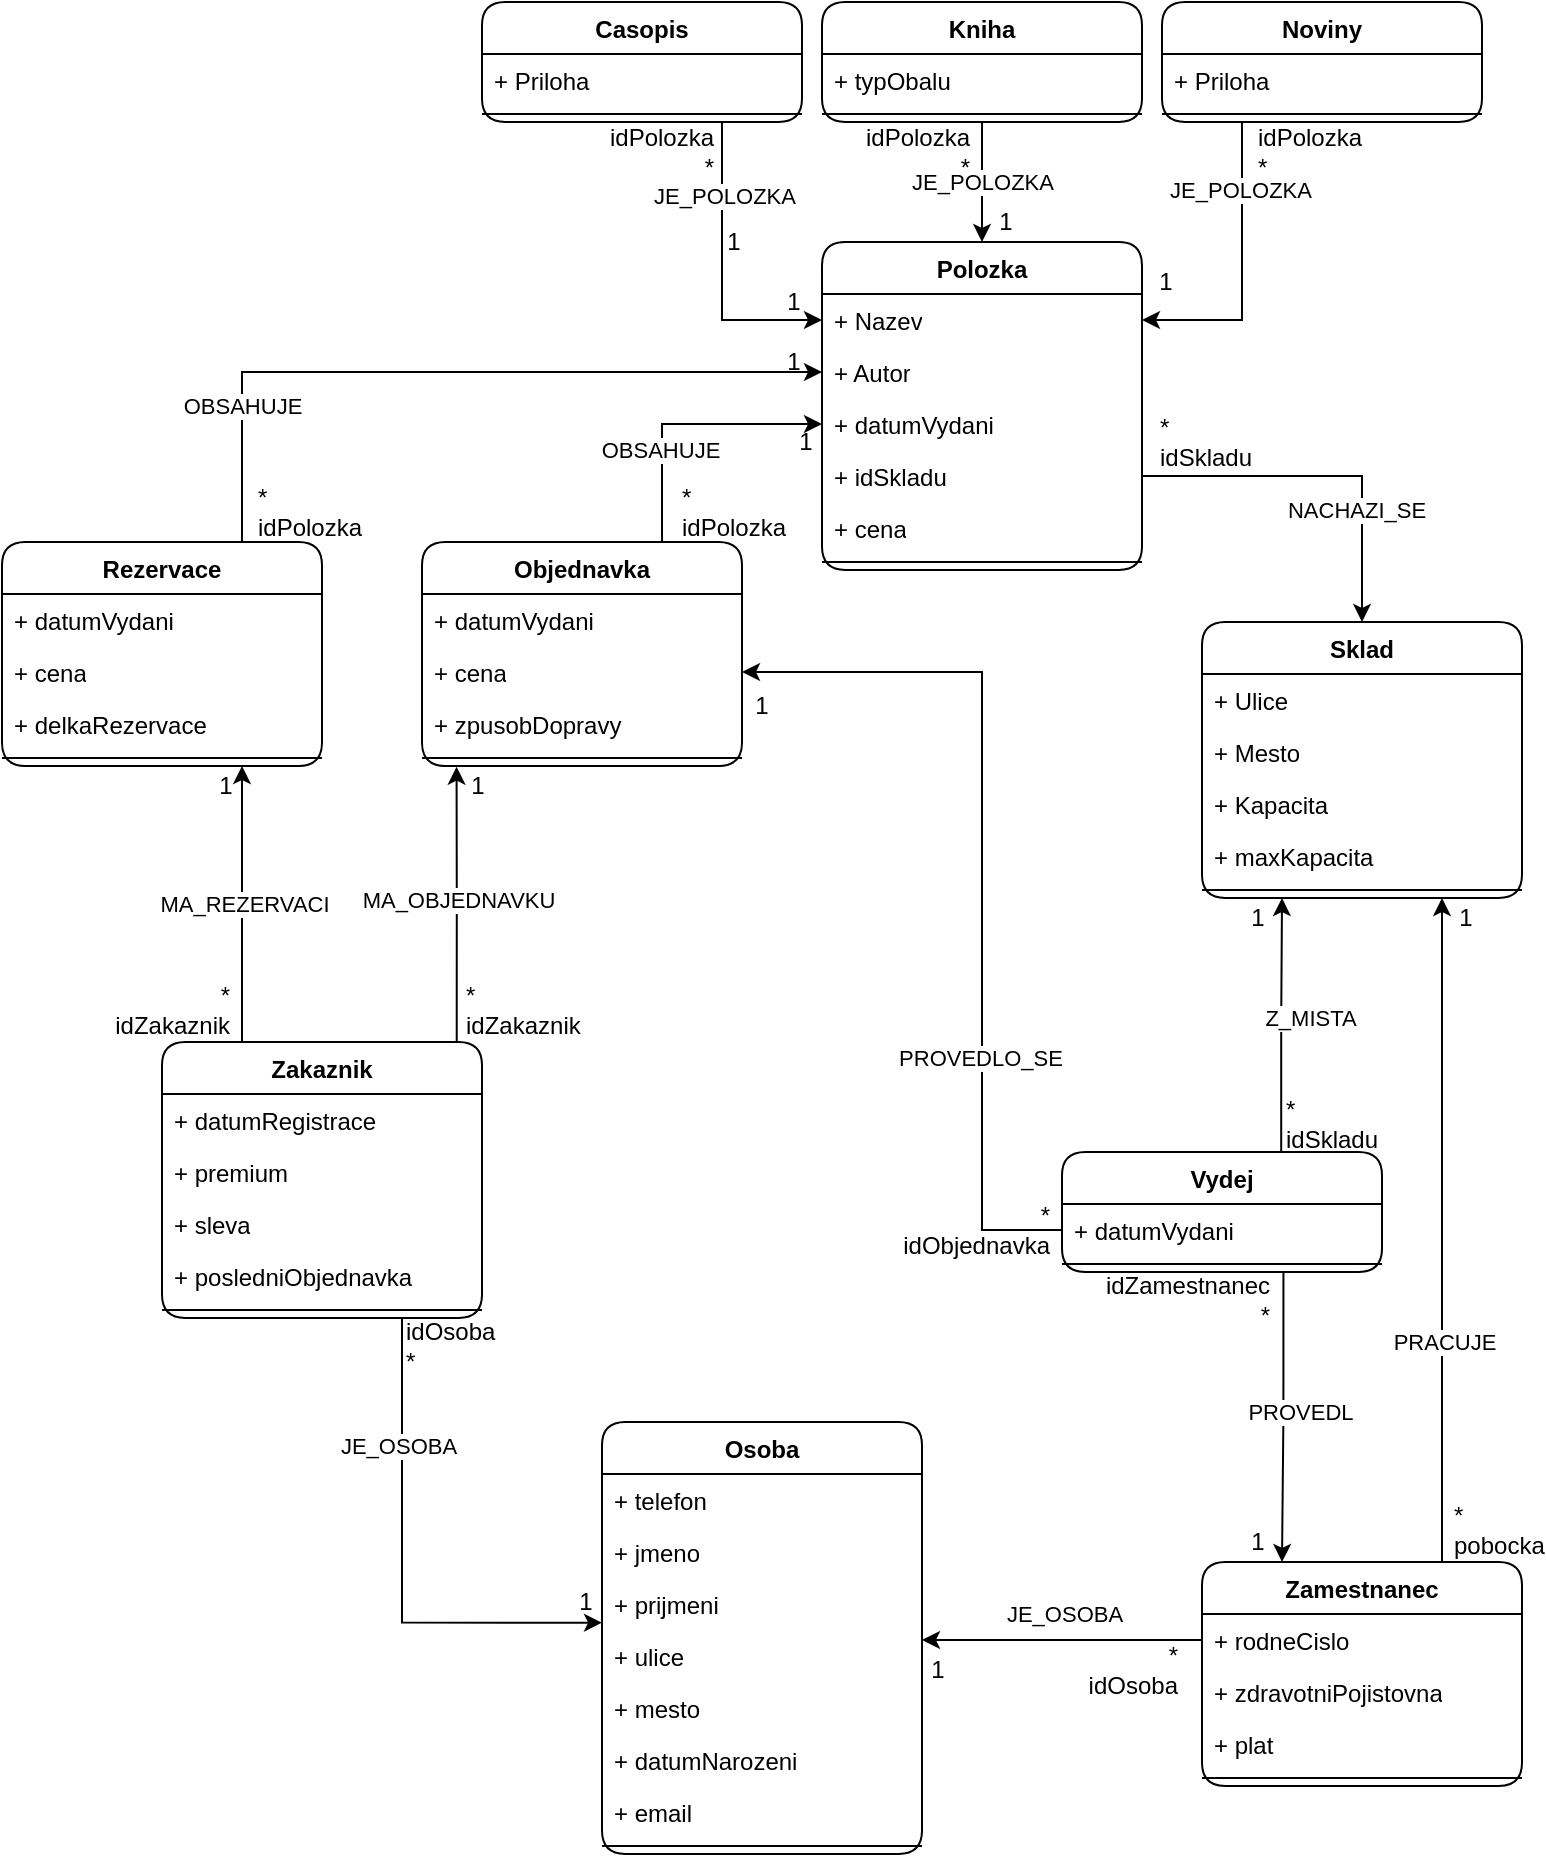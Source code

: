 <mxfile version="22.1.9" type="github">
  <diagram name="Stránka-1" id="4MiJn1jdnojwYLKKx3TC">
    <mxGraphModel dx="1764" dy="1076" grid="1" gridSize="10" guides="1" tooltips="1" connect="1" arrows="1" fold="1" page="1" pageScale="1" pageWidth="827" pageHeight="1169" math="0" shadow="0">
      <root>
        <mxCell id="0" />
        <mxCell id="1" parent="0" />
        <mxCell id="D0oCGm7PT5opR19Lui39-1" value="Osoba" style="swimlane;fontStyle=1;align=center;verticalAlign=top;childLayout=stackLayout;horizontal=1;startSize=26;horizontalStack=0;resizeParent=1;resizeParentMax=0;resizeLast=0;collapsible=1;marginBottom=0;whiteSpace=wrap;html=1;rounded=1;" vertex="1" parent="1">
          <mxGeometry x="330" y="720" width="160" height="216" as="geometry" />
        </mxCell>
        <mxCell id="D0oCGm7PT5opR19Lui39-2" value="+ telefon" style="text;strokeColor=none;fillColor=none;align=left;verticalAlign=top;spacingLeft=4;spacingRight=4;overflow=hidden;rotatable=0;points=[[0,0.5],[1,0.5]];portConstraint=eastwest;whiteSpace=wrap;html=1;" vertex="1" parent="D0oCGm7PT5opR19Lui39-1">
          <mxGeometry y="26" width="160" height="26" as="geometry" />
        </mxCell>
        <mxCell id="D0oCGm7PT5opR19Lui39-6" value="+ jmeno" style="text;strokeColor=none;fillColor=none;align=left;verticalAlign=top;spacingLeft=4;spacingRight=4;overflow=hidden;rotatable=0;points=[[0,0.5],[1,0.5]];portConstraint=eastwest;whiteSpace=wrap;html=1;" vertex="1" parent="D0oCGm7PT5opR19Lui39-1">
          <mxGeometry y="52" width="160" height="26" as="geometry" />
        </mxCell>
        <mxCell id="D0oCGm7PT5opR19Lui39-7" value="+ prijmeni" style="text;strokeColor=none;fillColor=none;align=left;verticalAlign=top;spacingLeft=4;spacingRight=4;overflow=hidden;rotatable=0;points=[[0,0.5],[1,0.5]];portConstraint=eastwest;whiteSpace=wrap;html=1;" vertex="1" parent="D0oCGm7PT5opR19Lui39-1">
          <mxGeometry y="78" width="160" height="26" as="geometry" />
        </mxCell>
        <mxCell id="D0oCGm7PT5opR19Lui39-8" value="+ ulice" style="text;strokeColor=none;fillColor=none;align=left;verticalAlign=top;spacingLeft=4;spacingRight=4;overflow=hidden;rotatable=0;points=[[0,0.5],[1,0.5]];portConstraint=eastwest;whiteSpace=wrap;html=1;" vertex="1" parent="D0oCGm7PT5opR19Lui39-1">
          <mxGeometry y="104" width="160" height="26" as="geometry" />
        </mxCell>
        <mxCell id="D0oCGm7PT5opR19Lui39-9" value="+ mesto" style="text;strokeColor=none;fillColor=none;align=left;verticalAlign=top;spacingLeft=4;spacingRight=4;overflow=hidden;rotatable=0;points=[[0,0.5],[1,0.5]];portConstraint=eastwest;whiteSpace=wrap;html=1;" vertex="1" parent="D0oCGm7PT5opR19Lui39-1">
          <mxGeometry y="130" width="160" height="26" as="geometry" />
        </mxCell>
        <mxCell id="D0oCGm7PT5opR19Lui39-5" value="+ datumNarozeni&lt;br&gt;" style="text;strokeColor=none;fillColor=none;align=left;verticalAlign=top;spacingLeft=4;spacingRight=4;overflow=hidden;rotatable=0;points=[[0,0.5],[1,0.5]];portConstraint=eastwest;whiteSpace=wrap;html=1;" vertex="1" parent="D0oCGm7PT5opR19Lui39-1">
          <mxGeometry y="156" width="160" height="26" as="geometry" />
        </mxCell>
        <mxCell id="D0oCGm7PT5opR19Lui39-10" value="+ email" style="text;strokeColor=none;fillColor=none;align=left;verticalAlign=top;spacingLeft=4;spacingRight=4;overflow=hidden;rotatable=0;points=[[0,0.5],[1,0.5]];portConstraint=eastwest;whiteSpace=wrap;html=1;" vertex="1" parent="D0oCGm7PT5opR19Lui39-1">
          <mxGeometry y="182" width="160" height="26" as="geometry" />
        </mxCell>
        <mxCell id="D0oCGm7PT5opR19Lui39-3" value="" style="line;strokeWidth=1;fillColor=none;align=left;verticalAlign=middle;spacingTop=-1;spacingLeft=3;spacingRight=3;rotatable=0;labelPosition=right;points=[];portConstraint=eastwest;strokeColor=inherit;" vertex="1" parent="D0oCGm7PT5opR19Lui39-1">
          <mxGeometry y="208" width="160" height="8" as="geometry" />
        </mxCell>
        <mxCell id="D0oCGm7PT5opR19Lui39-11" value="Polozka" style="swimlane;fontStyle=1;align=center;verticalAlign=top;childLayout=stackLayout;horizontal=1;startSize=26;horizontalStack=0;resizeParent=1;resizeParentMax=0;resizeLast=0;collapsible=1;marginBottom=0;whiteSpace=wrap;html=1;rounded=1;" vertex="1" parent="1">
          <mxGeometry x="440" y="130" width="160" height="164" as="geometry" />
        </mxCell>
        <mxCell id="D0oCGm7PT5opR19Lui39-12" value="+ Nazev" style="text;strokeColor=none;fillColor=none;align=left;verticalAlign=top;spacingLeft=4;spacingRight=4;overflow=hidden;rotatable=0;points=[[0,0.5],[1,0.5]];portConstraint=eastwest;whiteSpace=wrap;html=1;" vertex="1" parent="D0oCGm7PT5opR19Lui39-11">
          <mxGeometry y="26" width="160" height="26" as="geometry" />
        </mxCell>
        <mxCell id="D0oCGm7PT5opR19Lui39-13" value="+ Autor" style="text;strokeColor=none;fillColor=none;align=left;verticalAlign=top;spacingLeft=4;spacingRight=4;overflow=hidden;rotatable=0;points=[[0,0.5],[1,0.5]];portConstraint=eastwest;whiteSpace=wrap;html=1;" vertex="1" parent="D0oCGm7PT5opR19Lui39-11">
          <mxGeometry y="52" width="160" height="26" as="geometry" />
        </mxCell>
        <mxCell id="D0oCGm7PT5opR19Lui39-14" value="+ datumVydani" style="text;strokeColor=none;fillColor=none;align=left;verticalAlign=top;spacingLeft=4;spacingRight=4;overflow=hidden;rotatable=0;points=[[0,0.5],[1,0.5]];portConstraint=eastwest;whiteSpace=wrap;html=1;" vertex="1" parent="D0oCGm7PT5opR19Lui39-11">
          <mxGeometry y="78" width="160" height="26" as="geometry" />
        </mxCell>
        <mxCell id="D0oCGm7PT5opR19Lui39-15" value="+ idSkladu" style="text;strokeColor=none;fillColor=none;align=left;verticalAlign=top;spacingLeft=4;spacingRight=4;overflow=hidden;rotatable=0;points=[[0,0.5],[1,0.5]];portConstraint=eastwest;whiteSpace=wrap;html=1;" vertex="1" parent="D0oCGm7PT5opR19Lui39-11">
          <mxGeometry y="104" width="160" height="26" as="geometry" />
        </mxCell>
        <mxCell id="D0oCGm7PT5opR19Lui39-16" value="+ cena" style="text;strokeColor=none;fillColor=none;align=left;verticalAlign=top;spacingLeft=4;spacingRight=4;overflow=hidden;rotatable=0;points=[[0,0.5],[1,0.5]];portConstraint=eastwest;whiteSpace=wrap;html=1;" vertex="1" parent="D0oCGm7PT5opR19Lui39-11">
          <mxGeometry y="130" width="160" height="26" as="geometry" />
        </mxCell>
        <mxCell id="D0oCGm7PT5opR19Lui39-19" value="" style="line;strokeWidth=1;fillColor=none;align=left;verticalAlign=middle;spacingTop=-1;spacingLeft=3;spacingRight=3;rotatable=0;labelPosition=right;points=[];portConstraint=eastwest;strokeColor=inherit;" vertex="1" parent="D0oCGm7PT5opR19Lui39-11">
          <mxGeometry y="156" width="160" height="8" as="geometry" />
        </mxCell>
        <mxCell id="D0oCGm7PT5opR19Lui39-20" value="Sklad" style="swimlane;fontStyle=1;align=center;verticalAlign=top;childLayout=stackLayout;horizontal=1;startSize=26;horizontalStack=0;resizeParent=1;resizeParentMax=0;resizeLast=0;collapsible=1;marginBottom=0;whiteSpace=wrap;html=1;rounded=1;" vertex="1" parent="1">
          <mxGeometry x="630" y="320" width="160" height="138" as="geometry" />
        </mxCell>
        <mxCell id="D0oCGm7PT5opR19Lui39-21" value="+ Ulice" style="text;strokeColor=none;fillColor=none;align=left;verticalAlign=top;spacingLeft=4;spacingRight=4;overflow=hidden;rotatable=0;points=[[0,0.5],[1,0.5]];portConstraint=eastwest;whiteSpace=wrap;html=1;" vertex="1" parent="D0oCGm7PT5opR19Lui39-20">
          <mxGeometry y="26" width="160" height="26" as="geometry" />
        </mxCell>
        <mxCell id="D0oCGm7PT5opR19Lui39-22" value="+ Mesto" style="text;strokeColor=none;fillColor=none;align=left;verticalAlign=top;spacingLeft=4;spacingRight=4;overflow=hidden;rotatable=0;points=[[0,0.5],[1,0.5]];portConstraint=eastwest;whiteSpace=wrap;html=1;" vertex="1" parent="D0oCGm7PT5opR19Lui39-20">
          <mxGeometry y="52" width="160" height="26" as="geometry" />
        </mxCell>
        <mxCell id="D0oCGm7PT5opR19Lui39-23" value="+ Kapacita" style="text;strokeColor=none;fillColor=none;align=left;verticalAlign=top;spacingLeft=4;spacingRight=4;overflow=hidden;rotatable=0;points=[[0,0.5],[1,0.5]];portConstraint=eastwest;whiteSpace=wrap;html=1;" vertex="1" parent="D0oCGm7PT5opR19Lui39-20">
          <mxGeometry y="78" width="160" height="26" as="geometry" />
        </mxCell>
        <mxCell id="D0oCGm7PT5opR19Lui39-24" value="+ maxKapacita" style="text;strokeColor=none;fillColor=none;align=left;verticalAlign=top;spacingLeft=4;spacingRight=4;overflow=hidden;rotatable=0;points=[[0,0.5],[1,0.5]];portConstraint=eastwest;whiteSpace=wrap;html=1;" vertex="1" parent="D0oCGm7PT5opR19Lui39-20">
          <mxGeometry y="104" width="160" height="26" as="geometry" />
        </mxCell>
        <mxCell id="D0oCGm7PT5opR19Lui39-26" value="" style="line;strokeWidth=1;fillColor=none;align=left;verticalAlign=middle;spacingTop=-1;spacingLeft=3;spacingRight=3;rotatable=0;labelPosition=right;points=[];portConstraint=eastwest;strokeColor=inherit;" vertex="1" parent="D0oCGm7PT5opR19Lui39-20">
          <mxGeometry y="130" width="160" height="8" as="geometry" />
        </mxCell>
        <mxCell id="D0oCGm7PT5opR19Lui39-86" style="edgeStyle=orthogonalEdgeStyle;rounded=0;orthogonalLoop=1;jettySize=auto;html=1;exitX=0.75;exitY=0;exitDx=0;exitDy=0;entryX=0;entryY=0.5;entryDx=0;entryDy=0;" edge="1" parent="1" source="D0oCGm7PT5opR19Lui39-27" target="D0oCGm7PT5opR19Lui39-14">
          <mxGeometry relative="1" as="geometry" />
        </mxCell>
        <mxCell id="D0oCGm7PT5opR19Lui39-87" value="OBSAHUJE" style="edgeLabel;html=1;align=center;verticalAlign=middle;resizable=0;points=[];" vertex="1" connectable="0" parent="D0oCGm7PT5opR19Lui39-86">
          <mxGeometry x="-0.354" y="1" relative="1" as="geometry">
            <mxPoint y="-1" as="offset" />
          </mxGeometry>
        </mxCell>
        <mxCell id="D0oCGm7PT5opR19Lui39-27" value="Objednavka" style="swimlane;fontStyle=1;align=center;verticalAlign=top;childLayout=stackLayout;horizontal=1;startSize=26;horizontalStack=0;resizeParent=1;resizeParentMax=0;resizeLast=0;collapsible=1;marginBottom=0;whiteSpace=wrap;html=1;rounded=1;" vertex="1" parent="1">
          <mxGeometry x="240" y="280" width="160" height="112" as="geometry" />
        </mxCell>
        <mxCell id="D0oCGm7PT5opR19Lui39-28" value="+ datumVydani" style="text;strokeColor=none;fillColor=none;align=left;verticalAlign=top;spacingLeft=4;spacingRight=4;overflow=hidden;rotatable=0;points=[[0,0.5],[1,0.5]];portConstraint=eastwest;whiteSpace=wrap;html=1;" vertex="1" parent="D0oCGm7PT5opR19Lui39-27">
          <mxGeometry y="26" width="160" height="26" as="geometry" />
        </mxCell>
        <mxCell id="D0oCGm7PT5opR19Lui39-29" value="+ cena" style="text;strokeColor=none;fillColor=none;align=left;verticalAlign=top;spacingLeft=4;spacingRight=4;overflow=hidden;rotatable=0;points=[[0,0.5],[1,0.5]];portConstraint=eastwest;whiteSpace=wrap;html=1;" vertex="1" parent="D0oCGm7PT5opR19Lui39-27">
          <mxGeometry y="52" width="160" height="26" as="geometry" />
        </mxCell>
        <mxCell id="D0oCGm7PT5opR19Lui39-30" value="+ zpusobDopravy" style="text;strokeColor=none;fillColor=none;align=left;verticalAlign=top;spacingLeft=4;spacingRight=4;overflow=hidden;rotatable=0;points=[[0,0.5],[1,0.5]];portConstraint=eastwest;whiteSpace=wrap;html=1;" vertex="1" parent="D0oCGm7PT5opR19Lui39-27">
          <mxGeometry y="78" width="160" height="26" as="geometry" />
        </mxCell>
        <mxCell id="D0oCGm7PT5opR19Lui39-35" value="" style="line;strokeWidth=1;fillColor=none;align=left;verticalAlign=middle;spacingTop=-1;spacingLeft=3;spacingRight=3;rotatable=0;labelPosition=right;points=[];portConstraint=eastwest;strokeColor=inherit;" vertex="1" parent="D0oCGm7PT5opR19Lui39-27">
          <mxGeometry y="104" width="160" height="8" as="geometry" />
        </mxCell>
        <mxCell id="D0oCGm7PT5opR19Lui39-88" style="edgeStyle=orthogonalEdgeStyle;rounded=0;orthogonalLoop=1;jettySize=auto;html=1;exitX=0.75;exitY=0;exitDx=0;exitDy=0;entryX=0;entryY=0.5;entryDx=0;entryDy=0;" edge="1" parent="1" source="D0oCGm7PT5opR19Lui39-36" target="D0oCGm7PT5opR19Lui39-13">
          <mxGeometry relative="1" as="geometry" />
        </mxCell>
        <mxCell id="D0oCGm7PT5opR19Lui39-36" value="Rezervace" style="swimlane;fontStyle=1;align=center;verticalAlign=top;childLayout=stackLayout;horizontal=1;startSize=26;horizontalStack=0;resizeParent=1;resizeParentMax=0;resizeLast=0;collapsible=1;marginBottom=0;whiteSpace=wrap;html=1;rounded=1;" vertex="1" parent="1">
          <mxGeometry x="30" y="280" width="160" height="112" as="geometry" />
        </mxCell>
        <mxCell id="D0oCGm7PT5opR19Lui39-37" value="+ datumVydani" style="text;strokeColor=none;fillColor=none;align=left;verticalAlign=top;spacingLeft=4;spacingRight=4;overflow=hidden;rotatable=0;points=[[0,0.5],[1,0.5]];portConstraint=eastwest;whiteSpace=wrap;html=1;" vertex="1" parent="D0oCGm7PT5opR19Lui39-36">
          <mxGeometry y="26" width="160" height="26" as="geometry" />
        </mxCell>
        <mxCell id="D0oCGm7PT5opR19Lui39-38" value="+ cena" style="text;strokeColor=none;fillColor=none;align=left;verticalAlign=top;spacingLeft=4;spacingRight=4;overflow=hidden;rotatable=0;points=[[0,0.5],[1,0.5]];portConstraint=eastwest;whiteSpace=wrap;html=1;" vertex="1" parent="D0oCGm7PT5opR19Lui39-36">
          <mxGeometry y="52" width="160" height="26" as="geometry" />
        </mxCell>
        <mxCell id="D0oCGm7PT5opR19Lui39-39" value="+ delkaRezervace" style="text;strokeColor=none;fillColor=none;align=left;verticalAlign=top;spacingLeft=4;spacingRight=4;overflow=hidden;rotatable=0;points=[[0,0.5],[1,0.5]];portConstraint=eastwest;whiteSpace=wrap;html=1;" vertex="1" parent="D0oCGm7PT5opR19Lui39-36">
          <mxGeometry y="78" width="160" height="26" as="geometry" />
        </mxCell>
        <mxCell id="D0oCGm7PT5opR19Lui39-42" value="" style="line;strokeWidth=1;fillColor=none;align=left;verticalAlign=middle;spacingTop=-1;spacingLeft=3;spacingRight=3;rotatable=0;labelPosition=right;points=[];portConstraint=eastwest;strokeColor=inherit;" vertex="1" parent="D0oCGm7PT5opR19Lui39-36">
          <mxGeometry y="104" width="160" height="8" as="geometry" />
        </mxCell>
        <mxCell id="D0oCGm7PT5opR19Lui39-92" style="edgeStyle=orthogonalEdgeStyle;rounded=0;orthogonalLoop=1;jettySize=auto;html=1;exitX=0.685;exitY=-0.008;exitDx=0;exitDy=0;entryX=0.25;entryY=1;entryDx=0;entryDy=0;exitPerimeter=0;" edge="1" parent="1" source="D0oCGm7PT5opR19Lui39-43" target="D0oCGm7PT5opR19Lui39-20">
          <mxGeometry relative="1" as="geometry" />
        </mxCell>
        <mxCell id="D0oCGm7PT5opR19Lui39-93" value="Z_MISTA" style="edgeLabel;html=1;align=center;verticalAlign=middle;resizable=0;points=[];" vertex="1" connectable="0" parent="D0oCGm7PT5opR19Lui39-92">
          <mxGeometry x="-0.075" y="1" relative="1" as="geometry">
            <mxPoint x="15" y="-8" as="offset" />
          </mxGeometry>
        </mxCell>
        <mxCell id="D0oCGm7PT5opR19Lui39-100" style="edgeStyle=orthogonalEdgeStyle;rounded=0;orthogonalLoop=1;jettySize=auto;html=1;exitX=0.692;exitY=0.958;exitDx=0;exitDy=0;entryX=0.25;entryY=0;entryDx=0;entryDy=0;exitPerimeter=0;" edge="1" parent="1" source="D0oCGm7PT5opR19Lui39-49" target="D0oCGm7PT5opR19Lui39-59">
          <mxGeometry relative="1" as="geometry" />
        </mxCell>
        <mxCell id="D0oCGm7PT5opR19Lui39-101" value="PROVEDL" style="edgeLabel;html=1;align=center;verticalAlign=middle;resizable=0;points=[];" vertex="1" connectable="0" parent="D0oCGm7PT5opR19Lui39-100">
          <mxGeometry x="-0.004" y="4" relative="1" as="geometry">
            <mxPoint x="4" y="-2" as="offset" />
          </mxGeometry>
        </mxCell>
        <mxCell id="D0oCGm7PT5opR19Lui39-43" value="Vydej" style="swimlane;fontStyle=1;align=center;verticalAlign=top;childLayout=stackLayout;horizontal=1;startSize=26;horizontalStack=0;resizeParent=1;resizeParentMax=0;resizeLast=0;collapsible=1;marginBottom=0;whiteSpace=wrap;html=1;rounded=1;" vertex="1" parent="1">
          <mxGeometry x="560" y="585" width="160" height="60" as="geometry" />
        </mxCell>
        <mxCell id="D0oCGm7PT5opR19Lui39-44" value="+ datumVydani" style="text;strokeColor=none;fillColor=none;align=left;verticalAlign=top;spacingLeft=4;spacingRight=4;overflow=hidden;rotatable=0;points=[[0,0.5],[1,0.5]];portConstraint=eastwest;whiteSpace=wrap;html=1;" vertex="1" parent="D0oCGm7PT5opR19Lui39-43">
          <mxGeometry y="26" width="160" height="26" as="geometry" />
        </mxCell>
        <mxCell id="D0oCGm7PT5opR19Lui39-49" value="" style="line;strokeWidth=1;fillColor=none;align=left;verticalAlign=middle;spacingTop=-1;spacingLeft=3;spacingRight=3;rotatable=0;labelPosition=right;points=[];portConstraint=eastwest;strokeColor=inherit;" vertex="1" parent="D0oCGm7PT5opR19Lui39-43">
          <mxGeometry y="52" width="160" height="8" as="geometry" />
        </mxCell>
        <mxCell id="D0oCGm7PT5opR19Lui39-106" style="edgeStyle=orthogonalEdgeStyle;rounded=0;orthogonalLoop=1;jettySize=auto;html=1;exitX=0.25;exitY=0;exitDx=0;exitDy=0;entryX=0.75;entryY=1;entryDx=0;entryDy=0;" edge="1" parent="1" source="D0oCGm7PT5opR19Lui39-50" target="D0oCGm7PT5opR19Lui39-36">
          <mxGeometry relative="1" as="geometry" />
        </mxCell>
        <mxCell id="D0oCGm7PT5opR19Lui39-107" value="MA_REZERVACI" style="edgeLabel;html=1;align=center;verticalAlign=middle;resizable=0;points=[];" vertex="1" connectable="0" parent="D0oCGm7PT5opR19Lui39-106">
          <mxGeometry x="-0.008" y="-1" relative="1" as="geometry">
            <mxPoint y="-1" as="offset" />
          </mxGeometry>
        </mxCell>
        <mxCell id="D0oCGm7PT5opR19Lui39-108" style="edgeStyle=orthogonalEdgeStyle;rounded=0;orthogonalLoop=1;jettySize=auto;html=1;exitX=0.921;exitY=-0.004;exitDx=0;exitDy=0;exitPerimeter=0;entryX=0.108;entryY=1.042;entryDx=0;entryDy=0;entryPerimeter=0;" edge="1" parent="1" source="D0oCGm7PT5opR19Lui39-50" target="D0oCGm7PT5opR19Lui39-35">
          <mxGeometry relative="1" as="geometry">
            <mxPoint x="255" y="450" as="targetPoint" />
          </mxGeometry>
        </mxCell>
        <mxCell id="D0oCGm7PT5opR19Lui39-109" value="MA_OBJEDNAVKU" style="edgeLabel;html=1;align=center;verticalAlign=middle;resizable=0;points=[];" vertex="1" connectable="0" parent="D0oCGm7PT5opR19Lui39-108">
          <mxGeometry x="0.027" relative="1" as="geometry">
            <mxPoint as="offset" />
          </mxGeometry>
        </mxCell>
        <mxCell id="D0oCGm7PT5opR19Lui39-50" value="Zakaznik" style="swimlane;fontStyle=1;align=center;verticalAlign=top;childLayout=stackLayout;horizontal=1;startSize=26;horizontalStack=0;resizeParent=1;resizeParentMax=0;resizeLast=0;collapsible=1;marginBottom=0;whiteSpace=wrap;html=1;rounded=1;" vertex="1" parent="1">
          <mxGeometry x="110" y="530" width="160" height="138" as="geometry" />
        </mxCell>
        <mxCell id="D0oCGm7PT5opR19Lui39-51" value="+ datumRegistrace" style="text;strokeColor=none;fillColor=none;align=left;verticalAlign=top;spacingLeft=4;spacingRight=4;overflow=hidden;rotatable=0;points=[[0,0.5],[1,0.5]];portConstraint=eastwest;whiteSpace=wrap;html=1;" vertex="1" parent="D0oCGm7PT5opR19Lui39-50">
          <mxGeometry y="26" width="160" height="26" as="geometry" />
        </mxCell>
        <mxCell id="D0oCGm7PT5opR19Lui39-52" value="+ premium" style="text;strokeColor=none;fillColor=none;align=left;verticalAlign=top;spacingLeft=4;spacingRight=4;overflow=hidden;rotatable=0;points=[[0,0.5],[1,0.5]];portConstraint=eastwest;whiteSpace=wrap;html=1;" vertex="1" parent="D0oCGm7PT5opR19Lui39-50">
          <mxGeometry y="52" width="160" height="26" as="geometry" />
        </mxCell>
        <mxCell id="D0oCGm7PT5opR19Lui39-53" value="+ sleva" style="text;strokeColor=none;fillColor=none;align=left;verticalAlign=top;spacingLeft=4;spacingRight=4;overflow=hidden;rotatable=0;points=[[0,0.5],[1,0.5]];portConstraint=eastwest;whiteSpace=wrap;html=1;" vertex="1" parent="D0oCGm7PT5opR19Lui39-50">
          <mxGeometry y="78" width="160" height="26" as="geometry" />
        </mxCell>
        <mxCell id="D0oCGm7PT5opR19Lui39-54" value="+ posledniObjednavka" style="text;strokeColor=none;fillColor=none;align=left;verticalAlign=top;spacingLeft=4;spacingRight=4;overflow=hidden;rotatable=0;points=[[0,0.5],[1,0.5]];portConstraint=eastwest;whiteSpace=wrap;html=1;" vertex="1" parent="D0oCGm7PT5opR19Lui39-50">
          <mxGeometry y="104" width="160" height="26" as="geometry" />
        </mxCell>
        <mxCell id="D0oCGm7PT5opR19Lui39-58" value="" style="line;strokeWidth=1;fillColor=none;align=left;verticalAlign=middle;spacingTop=-1;spacingLeft=3;spacingRight=3;rotatable=0;labelPosition=right;points=[];portConstraint=eastwest;strokeColor=inherit;" vertex="1" parent="D0oCGm7PT5opR19Lui39-50">
          <mxGeometry y="130" width="160" height="8" as="geometry" />
        </mxCell>
        <mxCell id="D0oCGm7PT5opR19Lui39-96" style="edgeStyle=orthogonalEdgeStyle;rounded=0;orthogonalLoop=1;jettySize=auto;html=1;exitX=0.75;exitY=0;exitDx=0;exitDy=0;entryX=0.75;entryY=1;entryDx=0;entryDy=0;" edge="1" parent="1" source="D0oCGm7PT5opR19Lui39-59" target="D0oCGm7PT5opR19Lui39-20">
          <mxGeometry relative="1" as="geometry">
            <Array as="points">
              <mxPoint x="750" y="780" />
            </Array>
          </mxGeometry>
        </mxCell>
        <mxCell id="D0oCGm7PT5opR19Lui39-97" value="PRACUJE" style="edgeLabel;html=1;align=center;verticalAlign=middle;resizable=0;points=[];" vertex="1" connectable="0" parent="D0oCGm7PT5opR19Lui39-96">
          <mxGeometry x="-0.342" y="-1" relative="1" as="geometry">
            <mxPoint y="-1" as="offset" />
          </mxGeometry>
        </mxCell>
        <mxCell id="D0oCGm7PT5opR19Lui39-59" value="Zamestnanec" style="swimlane;fontStyle=1;align=center;verticalAlign=top;childLayout=stackLayout;horizontal=1;startSize=26;horizontalStack=0;resizeParent=1;resizeParentMax=0;resizeLast=0;collapsible=1;marginBottom=0;whiteSpace=wrap;html=1;rounded=1;" vertex="1" parent="1">
          <mxGeometry x="630" y="790" width="160" height="112" as="geometry" />
        </mxCell>
        <mxCell id="D0oCGm7PT5opR19Lui39-61" value="+ rodneCislo" style="text;strokeColor=none;fillColor=none;align=left;verticalAlign=top;spacingLeft=4;spacingRight=4;overflow=hidden;rotatable=0;points=[[0,0.5],[1,0.5]];portConstraint=eastwest;whiteSpace=wrap;html=1;" vertex="1" parent="D0oCGm7PT5opR19Lui39-59">
          <mxGeometry y="26" width="160" height="26" as="geometry" />
        </mxCell>
        <mxCell id="D0oCGm7PT5opR19Lui39-62" value="+ zdravotniPojistovna" style="text;strokeColor=none;fillColor=none;align=left;verticalAlign=top;spacingLeft=4;spacingRight=4;overflow=hidden;rotatable=0;points=[[0,0.5],[1,0.5]];portConstraint=eastwest;whiteSpace=wrap;html=1;" vertex="1" parent="D0oCGm7PT5opR19Lui39-59">
          <mxGeometry y="52" width="160" height="26" as="geometry" />
        </mxCell>
        <mxCell id="D0oCGm7PT5opR19Lui39-63" value="+ plat" style="text;strokeColor=none;fillColor=none;align=left;verticalAlign=top;spacingLeft=4;spacingRight=4;overflow=hidden;rotatable=0;points=[[0,0.5],[1,0.5]];portConstraint=eastwest;whiteSpace=wrap;html=1;" vertex="1" parent="D0oCGm7PT5opR19Lui39-59">
          <mxGeometry y="78" width="160" height="26" as="geometry" />
        </mxCell>
        <mxCell id="D0oCGm7PT5opR19Lui39-64" value="" style="line;strokeWidth=1;fillColor=none;align=left;verticalAlign=middle;spacingTop=-1;spacingLeft=3;spacingRight=3;rotatable=0;labelPosition=right;points=[];portConstraint=eastwest;strokeColor=inherit;" vertex="1" parent="D0oCGm7PT5opR19Lui39-59">
          <mxGeometry y="104" width="160" height="8" as="geometry" />
        </mxCell>
        <mxCell id="D0oCGm7PT5opR19Lui39-80" style="edgeStyle=orthogonalEdgeStyle;rounded=0;orthogonalLoop=1;jettySize=auto;html=1;exitX=0.75;exitY=1;exitDx=0;exitDy=0;entryX=0;entryY=0.5;entryDx=0;entryDy=0;" edge="1" parent="1" source="D0oCGm7PT5opR19Lui39-65" target="D0oCGm7PT5opR19Lui39-12">
          <mxGeometry relative="1" as="geometry" />
        </mxCell>
        <mxCell id="D0oCGm7PT5opR19Lui39-83" value="JE_POLOZKA" style="edgeLabel;html=1;align=center;verticalAlign=middle;resizable=0;points=[];" vertex="1" connectable="0" parent="D0oCGm7PT5opR19Lui39-80">
          <mxGeometry x="-0.499" y="1" relative="1" as="geometry">
            <mxPoint y="-1" as="offset" />
          </mxGeometry>
        </mxCell>
        <mxCell id="D0oCGm7PT5opR19Lui39-65" value="Casopis" style="swimlane;fontStyle=1;align=center;verticalAlign=top;childLayout=stackLayout;horizontal=1;startSize=26;horizontalStack=0;resizeParent=1;resizeParentMax=0;resizeLast=0;collapsible=1;marginBottom=0;whiteSpace=wrap;html=1;rounded=1;" vertex="1" parent="1">
          <mxGeometry x="270" y="10" width="160" height="60" as="geometry" />
        </mxCell>
        <mxCell id="D0oCGm7PT5opR19Lui39-66" value="+ Priloha" style="text;strokeColor=none;fillColor=none;align=left;verticalAlign=top;spacingLeft=4;spacingRight=4;overflow=hidden;rotatable=0;points=[[0,0.5],[1,0.5]];portConstraint=eastwest;whiteSpace=wrap;html=1;" vertex="1" parent="D0oCGm7PT5opR19Lui39-65">
          <mxGeometry y="26" width="160" height="26" as="geometry" />
        </mxCell>
        <mxCell id="D0oCGm7PT5opR19Lui39-71" value="" style="line;strokeWidth=1;fillColor=none;align=left;verticalAlign=middle;spacingTop=-1;spacingLeft=3;spacingRight=3;rotatable=0;labelPosition=right;points=[];portConstraint=eastwest;strokeColor=inherit;" vertex="1" parent="D0oCGm7PT5opR19Lui39-65">
          <mxGeometry y="52" width="160" height="8" as="geometry" />
        </mxCell>
        <mxCell id="D0oCGm7PT5opR19Lui39-82" style="edgeStyle=orthogonalEdgeStyle;rounded=0;orthogonalLoop=1;jettySize=auto;html=1;exitX=0.25;exitY=1;exitDx=0;exitDy=0;entryX=1;entryY=0.5;entryDx=0;entryDy=0;" edge="1" parent="1" source="D0oCGm7PT5opR19Lui39-72" target="D0oCGm7PT5opR19Lui39-12">
          <mxGeometry relative="1" as="geometry" />
        </mxCell>
        <mxCell id="D0oCGm7PT5opR19Lui39-72" value="Noviny" style="swimlane;fontStyle=1;align=center;verticalAlign=top;childLayout=stackLayout;horizontal=1;startSize=26;horizontalStack=0;resizeParent=1;resizeParentMax=0;resizeLast=0;collapsible=1;marginBottom=0;whiteSpace=wrap;html=1;rounded=1;" vertex="1" parent="1">
          <mxGeometry x="610" y="10" width="160" height="60" as="geometry" />
        </mxCell>
        <mxCell id="D0oCGm7PT5opR19Lui39-73" value="+ Priloha" style="text;strokeColor=none;fillColor=none;align=left;verticalAlign=top;spacingLeft=4;spacingRight=4;overflow=hidden;rotatable=0;points=[[0,0.5],[1,0.5]];portConstraint=eastwest;whiteSpace=wrap;html=1;" vertex="1" parent="D0oCGm7PT5opR19Lui39-72">
          <mxGeometry y="26" width="160" height="26" as="geometry" />
        </mxCell>
        <mxCell id="D0oCGm7PT5opR19Lui39-74" value="" style="line;strokeWidth=1;fillColor=none;align=left;verticalAlign=middle;spacingTop=-1;spacingLeft=3;spacingRight=3;rotatable=0;labelPosition=right;points=[];portConstraint=eastwest;strokeColor=inherit;" vertex="1" parent="D0oCGm7PT5opR19Lui39-72">
          <mxGeometry y="52" width="160" height="8" as="geometry" />
        </mxCell>
        <mxCell id="D0oCGm7PT5opR19Lui39-81" style="edgeStyle=orthogonalEdgeStyle;rounded=0;orthogonalLoop=1;jettySize=auto;html=1;exitX=0.5;exitY=1;exitDx=0;exitDy=0;entryX=0.5;entryY=0;entryDx=0;entryDy=0;" edge="1" parent="1" source="D0oCGm7PT5opR19Lui39-75" target="D0oCGm7PT5opR19Lui39-11">
          <mxGeometry relative="1" as="geometry" />
        </mxCell>
        <mxCell id="D0oCGm7PT5opR19Lui39-75" value="Kniha" style="swimlane;fontStyle=1;align=center;verticalAlign=top;childLayout=stackLayout;horizontal=1;startSize=26;horizontalStack=0;resizeParent=1;resizeParentMax=0;resizeLast=0;collapsible=1;marginBottom=0;whiteSpace=wrap;html=1;rounded=1;" vertex="1" parent="1">
          <mxGeometry x="440" y="10" width="160" height="60" as="geometry" />
        </mxCell>
        <mxCell id="D0oCGm7PT5opR19Lui39-76" value="+ typObalu" style="text;strokeColor=none;fillColor=none;align=left;verticalAlign=top;spacingLeft=4;spacingRight=4;overflow=hidden;rotatable=0;points=[[0,0.5],[1,0.5]];portConstraint=eastwest;whiteSpace=wrap;html=1;" vertex="1" parent="D0oCGm7PT5opR19Lui39-75">
          <mxGeometry y="26" width="160" height="26" as="geometry" />
        </mxCell>
        <mxCell id="D0oCGm7PT5opR19Lui39-77" value="" style="line;strokeWidth=1;fillColor=none;align=left;verticalAlign=middle;spacingTop=-1;spacingLeft=3;spacingRight=3;rotatable=0;labelPosition=right;points=[];portConstraint=eastwest;strokeColor=inherit;" vertex="1" parent="D0oCGm7PT5opR19Lui39-75">
          <mxGeometry y="52" width="160" height="8" as="geometry" />
        </mxCell>
        <mxCell id="D0oCGm7PT5opR19Lui39-84" value="JE_POLOZKA" style="edgeLabel;html=1;align=center;verticalAlign=middle;resizable=0;points=[];" vertex="1" connectable="0" parent="1">
          <mxGeometry x="520" y="100" as="geometry" />
        </mxCell>
        <mxCell id="D0oCGm7PT5opR19Lui39-85" value="JE_POLOZKA" style="edgeLabel;html=1;align=center;verticalAlign=middle;resizable=0;points=[];" vertex="1" connectable="0" parent="1">
          <mxGeometry x="740" y="120" as="geometry">
            <mxPoint x="-91" y="-16" as="offset" />
          </mxGeometry>
        </mxCell>
        <mxCell id="D0oCGm7PT5opR19Lui39-89" value="OBSAHUJE" style="edgeLabel;html=1;align=center;verticalAlign=middle;resizable=0;points=[];" vertex="1" connectable="0" parent="1">
          <mxGeometry x="150" y="212" as="geometry" />
        </mxCell>
        <mxCell id="D0oCGm7PT5opR19Lui39-90" style="edgeStyle=orthogonalEdgeStyle;rounded=0;orthogonalLoop=1;jettySize=auto;html=1;exitX=1;exitY=0.5;exitDx=0;exitDy=0;entryX=0.5;entryY=0;entryDx=0;entryDy=0;" edge="1" parent="1" source="D0oCGm7PT5opR19Lui39-15" target="D0oCGm7PT5opR19Lui39-20">
          <mxGeometry relative="1" as="geometry" />
        </mxCell>
        <mxCell id="D0oCGm7PT5opR19Lui39-91" value="NACHAZI_SE" style="edgeLabel;html=1;align=center;verticalAlign=middle;resizable=0;points=[];" vertex="1" connectable="0" parent="D0oCGm7PT5opR19Lui39-90">
          <mxGeometry x="0.383" y="-3" relative="1" as="geometry">
            <mxPoint as="offset" />
          </mxGeometry>
        </mxCell>
        <mxCell id="D0oCGm7PT5opR19Lui39-94" style="edgeStyle=orthogonalEdgeStyle;rounded=0;orthogonalLoop=1;jettySize=auto;html=1;exitX=0;exitY=0.5;exitDx=0;exitDy=0;entryX=1;entryY=0.5;entryDx=0;entryDy=0;" edge="1" parent="1" source="D0oCGm7PT5opR19Lui39-44" target="D0oCGm7PT5opR19Lui39-29">
          <mxGeometry relative="1" as="geometry">
            <Array as="points">
              <mxPoint x="520" y="624" />
              <mxPoint x="520" y="345" />
            </Array>
          </mxGeometry>
        </mxCell>
        <mxCell id="D0oCGm7PT5opR19Lui39-95" value="PROVEDLO_SE" style="edgeLabel;html=1;align=center;verticalAlign=middle;resizable=0;points=[];" vertex="1" connectable="0" parent="D0oCGm7PT5opR19Lui39-94">
          <mxGeometry x="-0.424" y="1" relative="1" as="geometry">
            <mxPoint as="offset" />
          </mxGeometry>
        </mxCell>
        <mxCell id="D0oCGm7PT5opR19Lui39-102" style="edgeStyle=orthogonalEdgeStyle;rounded=0;orthogonalLoop=1;jettySize=auto;html=1;exitX=0;exitY=0.5;exitDx=0;exitDy=0;" edge="1" parent="1" source="D0oCGm7PT5opR19Lui39-61">
          <mxGeometry relative="1" as="geometry">
            <mxPoint x="630" y="829" as="sourcePoint" />
            <mxPoint x="490" y="829" as="targetPoint" />
          </mxGeometry>
        </mxCell>
        <mxCell id="D0oCGm7PT5opR19Lui39-103" value="JE_OSOBA" style="edgeLabel;html=1;align=center;verticalAlign=middle;resizable=0;points=[];" vertex="1" connectable="0" parent="D0oCGm7PT5opR19Lui39-102">
          <mxGeometry x="-0.073" relative="1" as="geometry">
            <mxPoint x="-4" y="-13" as="offset" />
          </mxGeometry>
        </mxCell>
        <mxCell id="D0oCGm7PT5opR19Lui39-104" style="edgeStyle=orthogonalEdgeStyle;rounded=0;orthogonalLoop=1;jettySize=auto;html=1;exitX=0.75;exitY=1;exitDx=0;exitDy=0;entryX=0;entryY=-0.141;entryDx=0;entryDy=0;entryPerimeter=0;" edge="1" parent="1" source="D0oCGm7PT5opR19Lui39-50" target="D0oCGm7PT5opR19Lui39-8">
          <mxGeometry relative="1" as="geometry" />
        </mxCell>
        <mxCell id="D0oCGm7PT5opR19Lui39-105" value="JE_OSOBA" style="edgeLabel;html=1;align=center;verticalAlign=middle;resizable=0;points=[];" vertex="1" connectable="0" parent="1">
          <mxGeometry x="610" y="810" as="geometry">
            <mxPoint x="-382" y="-78" as="offset" />
          </mxGeometry>
        </mxCell>
        <mxCell id="D0oCGm7PT5opR19Lui39-113" value="1" style="text;html=1;strokeColor=none;fillColor=none;align=center;verticalAlign=middle;whiteSpace=wrap;rounded=0;" vertex="1" parent="1">
          <mxGeometry x="388" y="120" width="16" height="20" as="geometry" />
        </mxCell>
        <mxCell id="D0oCGm7PT5opR19Lui39-116" value="1" style="text;html=1;strokeColor=none;fillColor=none;align=center;verticalAlign=middle;whiteSpace=wrap;rounded=0;" vertex="1" parent="1">
          <mxGeometry x="260" y="392" width="16" height="20" as="geometry" />
        </mxCell>
        <mxCell id="D0oCGm7PT5opR19Lui39-117" value="1" style="text;html=1;strokeColor=none;fillColor=none;align=center;verticalAlign=middle;whiteSpace=wrap;rounded=0;" vertex="1" parent="1">
          <mxGeometry x="134" y="392" width="16" height="20" as="geometry" />
        </mxCell>
        <mxCell id="D0oCGm7PT5opR19Lui39-118" value="*&lt;br&gt;idObjednavka" style="text;html=1;strokeColor=none;fillColor=none;align=right;verticalAlign=middle;whiteSpace=wrap;rounded=0;" vertex="1" parent="1">
          <mxGeometry x="540" y="614" width="16" height="20" as="geometry" />
        </mxCell>
        <mxCell id="D0oCGm7PT5opR19Lui39-121" value="&lt;div style=&quot;text-align: left;&quot;&gt;&lt;span style=&quot;background-color: initial;&quot;&gt;*&amp;nbsp;&lt;/span&gt;&lt;/div&gt;idPolozka" style="text;html=1;strokeColor=none;fillColor=none;align=center;verticalAlign=middle;whiteSpace=wrap;rounded=0;" vertex="1" parent="1">
          <mxGeometry x="378" y="250" width="36" height="30" as="geometry" />
        </mxCell>
        <mxCell id="D0oCGm7PT5opR19Lui39-122" value="1" style="text;html=1;strokeColor=none;fillColor=none;align=center;verticalAlign=middle;whiteSpace=wrap;rounded=0;" vertex="1" parent="1">
          <mxGeometry x="424" y="220" width="16" height="20" as="geometry" />
        </mxCell>
        <mxCell id="D0oCGm7PT5opR19Lui39-124" value="idOsoba&lt;br&gt;*" style="text;html=1;strokeColor=none;fillColor=none;align=left;verticalAlign=middle;whiteSpace=wrap;rounded=0;" vertex="1" parent="1">
          <mxGeometry x="230" y="668" width="16" height="28" as="geometry" />
        </mxCell>
        <mxCell id="D0oCGm7PT5opR19Lui39-126" value="*&lt;br&gt;idZakaznik" style="text;html=1;strokeColor=none;fillColor=none;align=right;verticalAlign=middle;whiteSpace=wrap;rounded=0;" vertex="1" parent="1">
          <mxGeometry x="130" y="500" width="16" height="28" as="geometry" />
        </mxCell>
        <mxCell id="D0oCGm7PT5opR19Lui39-127" value="1" style="text;html=1;strokeColor=none;fillColor=none;align=center;verticalAlign=middle;whiteSpace=wrap;rounded=0;" vertex="1" parent="1">
          <mxGeometry x="402" y="348" width="16" height="28" as="geometry" />
        </mxCell>
        <mxCell id="D0oCGm7PT5opR19Lui39-128" value="1" style="text;html=1;strokeColor=none;fillColor=none;align=center;verticalAlign=middle;whiteSpace=wrap;rounded=0;" vertex="1" parent="1">
          <mxGeometry x="650" y="458" width="16" height="20" as="geometry" />
        </mxCell>
        <mxCell id="D0oCGm7PT5opR19Lui39-129" value="1" style="text;html=1;strokeColor=none;fillColor=none;align=center;verticalAlign=middle;whiteSpace=wrap;rounded=0;" vertex="1" parent="1">
          <mxGeometry x="754" y="458" width="16" height="20" as="geometry" />
        </mxCell>
        <mxCell id="D0oCGm7PT5opR19Lui39-130" value="*&lt;br&gt;idSkladu" style="text;html=1;strokeColor=none;fillColor=none;align=left;verticalAlign=middle;whiteSpace=wrap;rounded=0;" vertex="1" parent="1">
          <mxGeometry x="670" y="557" width="16" height="28" as="geometry" />
        </mxCell>
        <mxCell id="D0oCGm7PT5opR19Lui39-131" value="*&lt;br&gt;idOsoba" style="text;html=1;strokeColor=none;fillColor=none;align=right;verticalAlign=middle;whiteSpace=wrap;rounded=0;" vertex="1" parent="1">
          <mxGeometry x="610" y="830" width="10" height="28" as="geometry" />
        </mxCell>
        <mxCell id="D0oCGm7PT5opR19Lui39-134" value="1" style="text;html=1;strokeColor=none;fillColor=none;align=center;verticalAlign=middle;whiteSpace=wrap;rounded=0;" vertex="1" parent="1">
          <mxGeometry x="490" y="834" width="16" height="20" as="geometry" />
        </mxCell>
        <mxCell id="D0oCGm7PT5opR19Lui39-135" value="1" style="text;html=1;strokeColor=none;fillColor=none;align=center;verticalAlign=middle;whiteSpace=wrap;rounded=0;" vertex="1" parent="1">
          <mxGeometry x="650" y="770" width="16" height="20" as="geometry" />
        </mxCell>
        <mxCell id="D0oCGm7PT5opR19Lui39-136" value="idZamestnanec&lt;br&gt;*" style="text;html=1;strokeColor=none;fillColor=none;align=right;verticalAlign=middle;whiteSpace=wrap;rounded=0;" vertex="1" parent="1">
          <mxGeometry x="650" y="645" width="16" height="28" as="geometry" />
        </mxCell>
        <mxCell id="D0oCGm7PT5opR19Lui39-137" value="*&lt;br&gt;pobocka" style="text;html=1;strokeColor=none;fillColor=none;align=left;verticalAlign=middle;whiteSpace=wrap;rounded=0;" vertex="1" parent="1">
          <mxGeometry x="754" y="760" width="16" height="28" as="geometry" />
        </mxCell>
        <mxCell id="D0oCGm7PT5opR19Lui39-138" value="1" style="text;html=1;strokeColor=none;fillColor=none;align=center;verticalAlign=middle;whiteSpace=wrap;rounded=0;" vertex="1" parent="1">
          <mxGeometry x="314" y="800" width="16" height="20" as="geometry" />
        </mxCell>
        <mxCell id="D0oCGm7PT5opR19Lui39-139" value="1" style="text;html=1;strokeColor=none;fillColor=none;align=center;verticalAlign=middle;whiteSpace=wrap;rounded=0;" vertex="1" parent="1">
          <mxGeometry x="418" y="180" width="16" height="20" as="geometry" />
        </mxCell>
        <mxCell id="D0oCGm7PT5opR19Lui39-140" value="&lt;div style=&quot;text-align: left;&quot;&gt;&lt;span style=&quot;background-color: initial;&quot;&gt;*&amp;nbsp;&lt;/span&gt;&lt;/div&gt;idPolozka" style="text;html=1;strokeColor=none;fillColor=none;align=center;verticalAlign=middle;whiteSpace=wrap;rounded=0;" vertex="1" parent="1">
          <mxGeometry x="166" y="250" width="36" height="30" as="geometry" />
        </mxCell>
        <mxCell id="D0oCGm7PT5opR19Lui39-144" value="&lt;div style=&quot;text-align: left;&quot;&gt;&lt;span style=&quot;background-color: initial;&quot;&gt;*&amp;nbsp;&lt;/span&gt;&lt;/div&gt;idSkladu" style="text;html=1;strokeColor=none;fillColor=none;align=center;verticalAlign=middle;whiteSpace=wrap;rounded=0;" vertex="1" parent="1">
          <mxGeometry x="614" y="215" width="36" height="30" as="geometry" />
        </mxCell>
        <mxCell id="D0oCGm7PT5opR19Lui39-145" value="&lt;div style=&quot;text-align: left;&quot;&gt;&lt;/div&gt;&lt;div style=&quot;text-align: right;&quot;&gt;&lt;span style=&quot;background-color: initial;&quot;&gt;idPolozka&lt;/span&gt;&lt;/div&gt;&lt;div style=&quot;text-align: right;&quot;&gt;&lt;span style=&quot;background-color: initial;&quot;&gt;*&lt;/span&gt;&lt;/div&gt;" style="text;html=1;strokeColor=none;fillColor=none;align=center;verticalAlign=middle;whiteSpace=wrap;rounded=0;" vertex="1" parent="1">
          <mxGeometry x="342" y="70" width="36" height="30" as="geometry" />
        </mxCell>
        <mxCell id="D0oCGm7PT5opR19Lui39-148" value="&lt;div style=&quot;text-align: left;&quot;&gt;&lt;/div&gt;&lt;div style=&quot;text-align: right;&quot;&gt;&lt;span style=&quot;background-color: initial;&quot;&gt;idPolozka&lt;/span&gt;&lt;/div&gt;&lt;div style=&quot;text-align: right;&quot;&gt;&lt;span style=&quot;background-color: initial;&quot;&gt;*&lt;/span&gt;&lt;/div&gt;" style="text;html=1;strokeColor=none;fillColor=none;align=center;verticalAlign=middle;whiteSpace=wrap;rounded=0;" vertex="1" parent="1">
          <mxGeometry x="470" y="70" width="36" height="30" as="geometry" />
        </mxCell>
        <mxCell id="D0oCGm7PT5opR19Lui39-149" value="&lt;div style=&quot;text-align: left;&quot;&gt;&lt;/div&gt;&lt;div style=&quot;text-align: left;&quot;&gt;&lt;span style=&quot;background-color: initial;&quot;&gt;idPolozka&lt;/span&gt;&lt;/div&gt;&lt;div style=&quot;text-align: left;&quot;&gt;&lt;span style=&quot;background-color: initial;&quot;&gt;*&lt;/span&gt;&lt;/div&gt;" style="text;html=1;strokeColor=none;fillColor=none;align=center;verticalAlign=middle;whiteSpace=wrap;rounded=0;" vertex="1" parent="1">
          <mxGeometry x="666" y="70" width="36" height="30" as="geometry" />
        </mxCell>
        <mxCell id="D0oCGm7PT5opR19Lui39-150" value="1" style="text;html=1;strokeColor=none;fillColor=none;align=center;verticalAlign=middle;whiteSpace=wrap;rounded=0;" vertex="1" parent="1">
          <mxGeometry x="604" y="140" width="16" height="20" as="geometry" />
        </mxCell>
        <mxCell id="D0oCGm7PT5opR19Lui39-151" value="1" style="text;html=1;strokeColor=none;fillColor=none;align=center;verticalAlign=middle;whiteSpace=wrap;rounded=0;" vertex="1" parent="1">
          <mxGeometry x="524" y="110" width="16" height="20" as="geometry" />
        </mxCell>
        <mxCell id="D0oCGm7PT5opR19Lui39-152" value="1" style="text;html=1;strokeColor=none;fillColor=none;align=center;verticalAlign=middle;whiteSpace=wrap;rounded=0;" vertex="1" parent="1">
          <mxGeometry x="418" y="150" width="16" height="20" as="geometry" />
        </mxCell>
        <mxCell id="D0oCGm7PT5opR19Lui39-155" value="*&lt;br&gt;idZakaznik" style="text;html=1;strokeColor=none;fillColor=none;align=left;verticalAlign=middle;whiteSpace=wrap;rounded=0;" vertex="1" parent="1">
          <mxGeometry x="260" y="499" width="60" height="30" as="geometry" />
        </mxCell>
      </root>
    </mxGraphModel>
  </diagram>
</mxfile>
